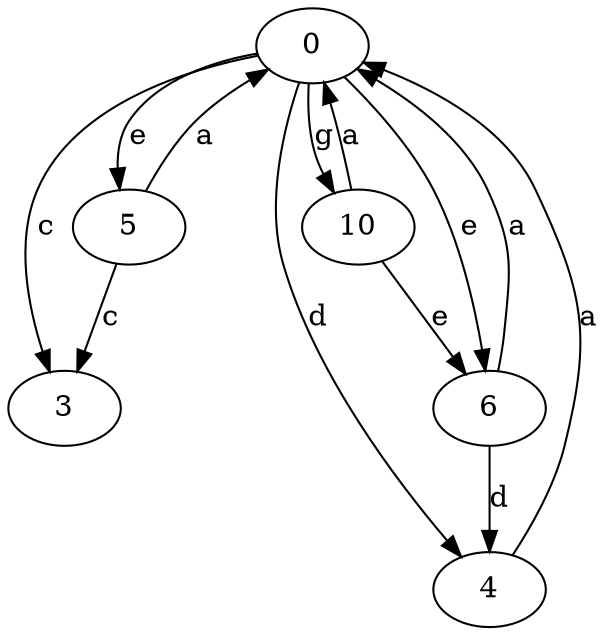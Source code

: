strict digraph  {
0;
3;
4;
5;
6;
10;
0 -> 3  [label=c];
0 -> 4  [label=d];
0 -> 5  [label=e];
0 -> 6  [label=e];
0 -> 10  [label=g];
4 -> 0  [label=a];
5 -> 0  [label=a];
5 -> 3  [label=c];
6 -> 0  [label=a];
6 -> 4  [label=d];
10 -> 0  [label=a];
10 -> 6  [label=e];
}
